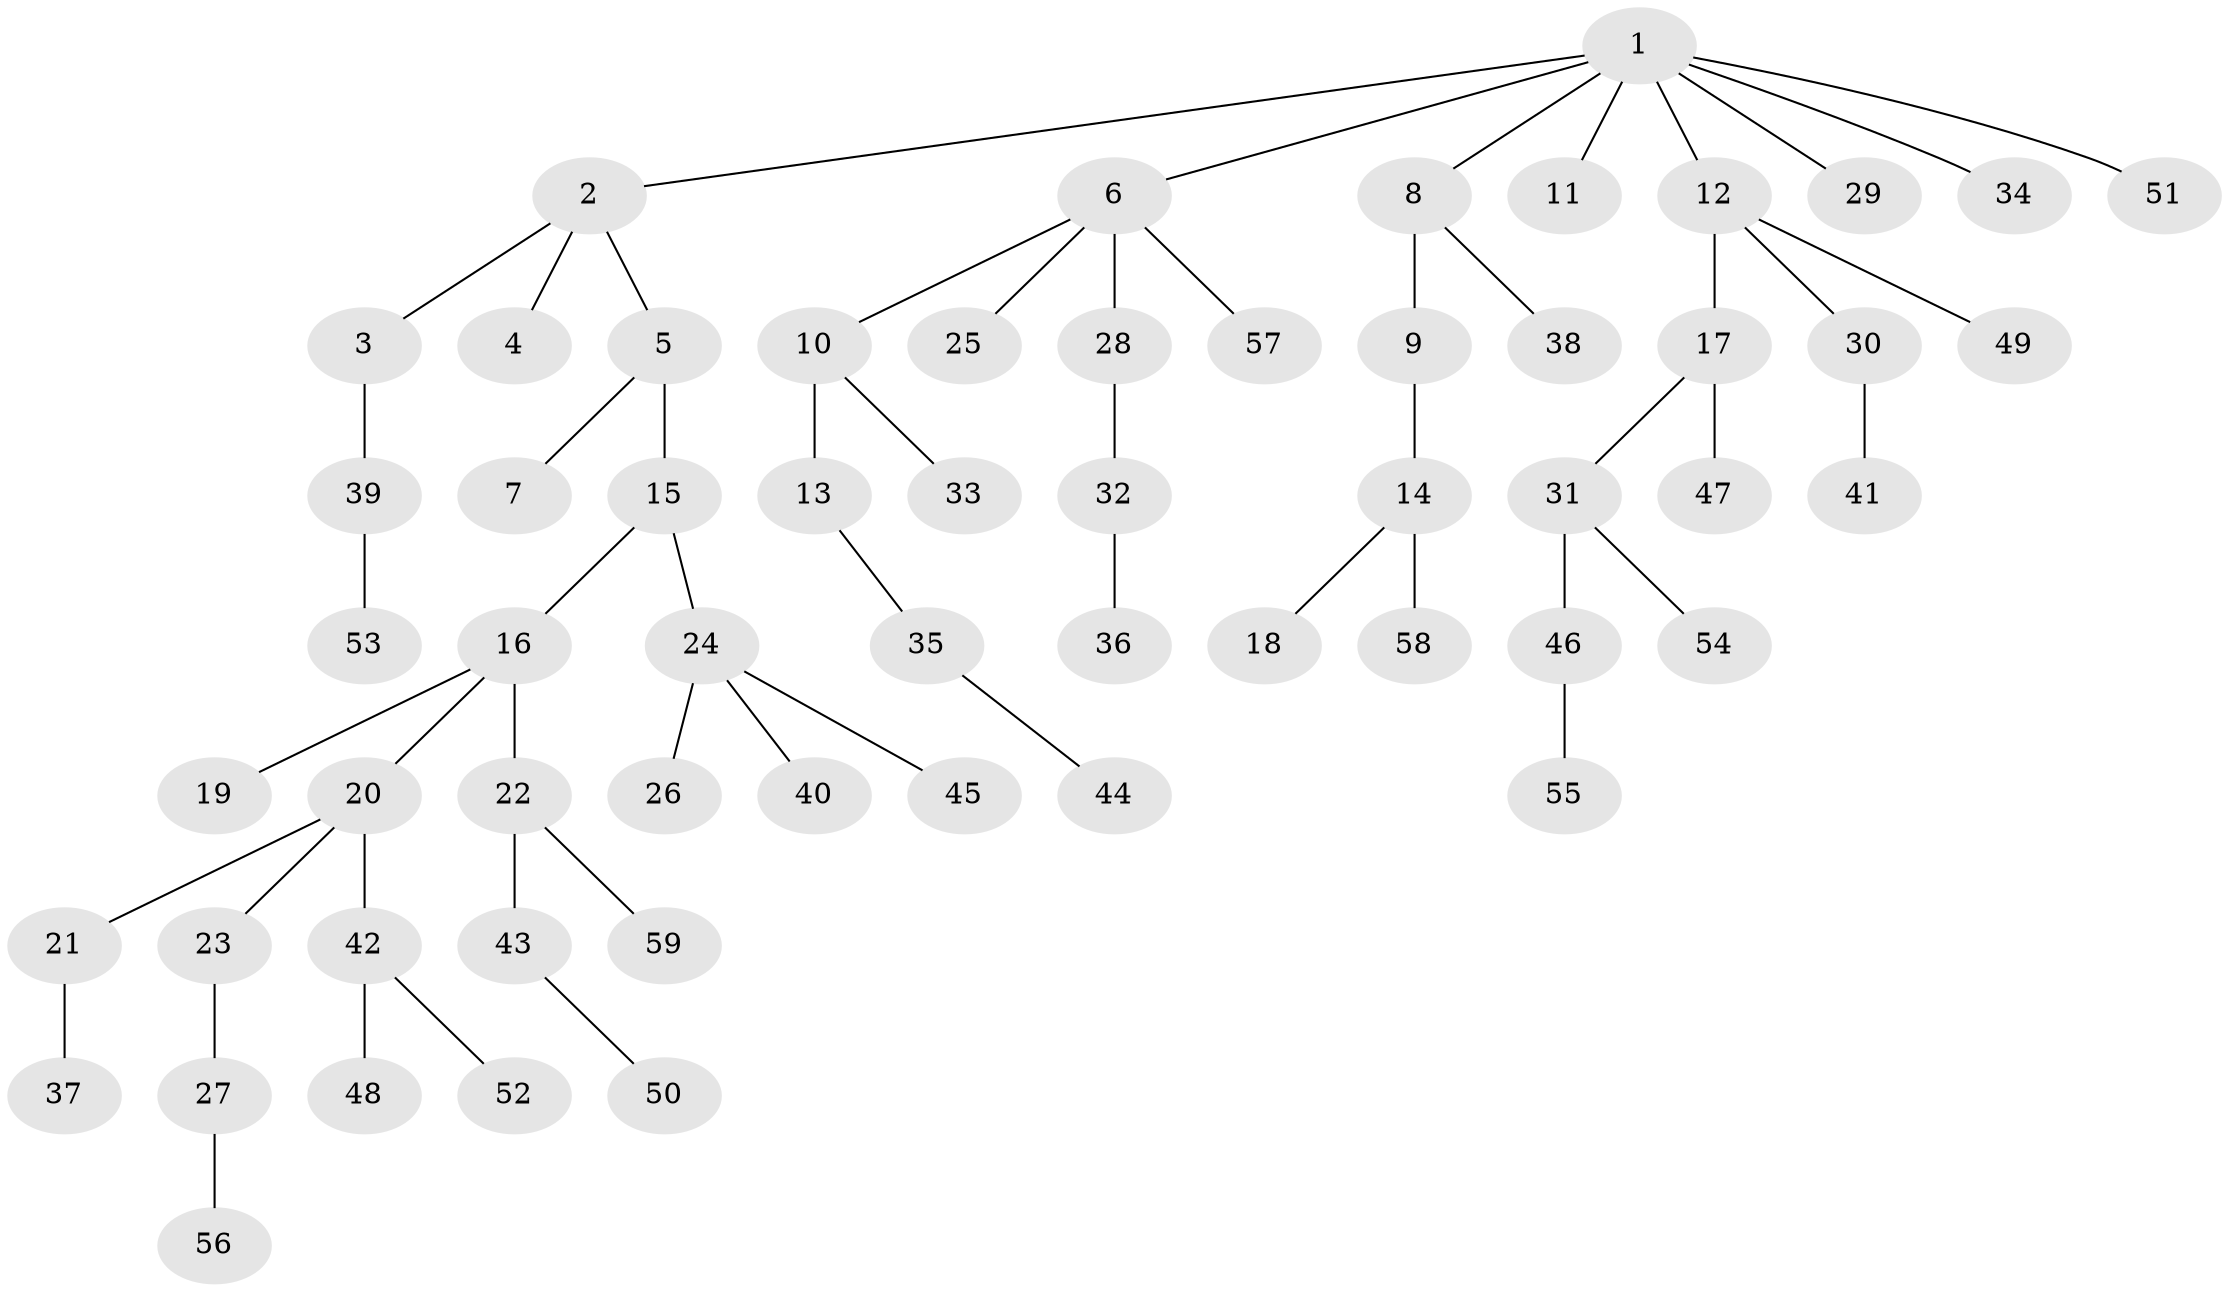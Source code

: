 // Generated by graph-tools (version 1.1) at 2025/26/03/09/25 03:26:25]
// undirected, 59 vertices, 58 edges
graph export_dot {
graph [start="1"]
  node [color=gray90,style=filled];
  1;
  2;
  3;
  4;
  5;
  6;
  7;
  8;
  9;
  10;
  11;
  12;
  13;
  14;
  15;
  16;
  17;
  18;
  19;
  20;
  21;
  22;
  23;
  24;
  25;
  26;
  27;
  28;
  29;
  30;
  31;
  32;
  33;
  34;
  35;
  36;
  37;
  38;
  39;
  40;
  41;
  42;
  43;
  44;
  45;
  46;
  47;
  48;
  49;
  50;
  51;
  52;
  53;
  54;
  55;
  56;
  57;
  58;
  59;
  1 -- 2;
  1 -- 6;
  1 -- 8;
  1 -- 11;
  1 -- 12;
  1 -- 29;
  1 -- 34;
  1 -- 51;
  2 -- 3;
  2 -- 4;
  2 -- 5;
  3 -- 39;
  5 -- 7;
  5 -- 15;
  6 -- 10;
  6 -- 25;
  6 -- 28;
  6 -- 57;
  8 -- 9;
  8 -- 38;
  9 -- 14;
  10 -- 13;
  10 -- 33;
  12 -- 17;
  12 -- 30;
  12 -- 49;
  13 -- 35;
  14 -- 18;
  14 -- 58;
  15 -- 16;
  15 -- 24;
  16 -- 19;
  16 -- 20;
  16 -- 22;
  17 -- 31;
  17 -- 47;
  20 -- 21;
  20 -- 23;
  20 -- 42;
  21 -- 37;
  22 -- 43;
  22 -- 59;
  23 -- 27;
  24 -- 26;
  24 -- 40;
  24 -- 45;
  27 -- 56;
  28 -- 32;
  30 -- 41;
  31 -- 46;
  31 -- 54;
  32 -- 36;
  35 -- 44;
  39 -- 53;
  42 -- 48;
  42 -- 52;
  43 -- 50;
  46 -- 55;
}
